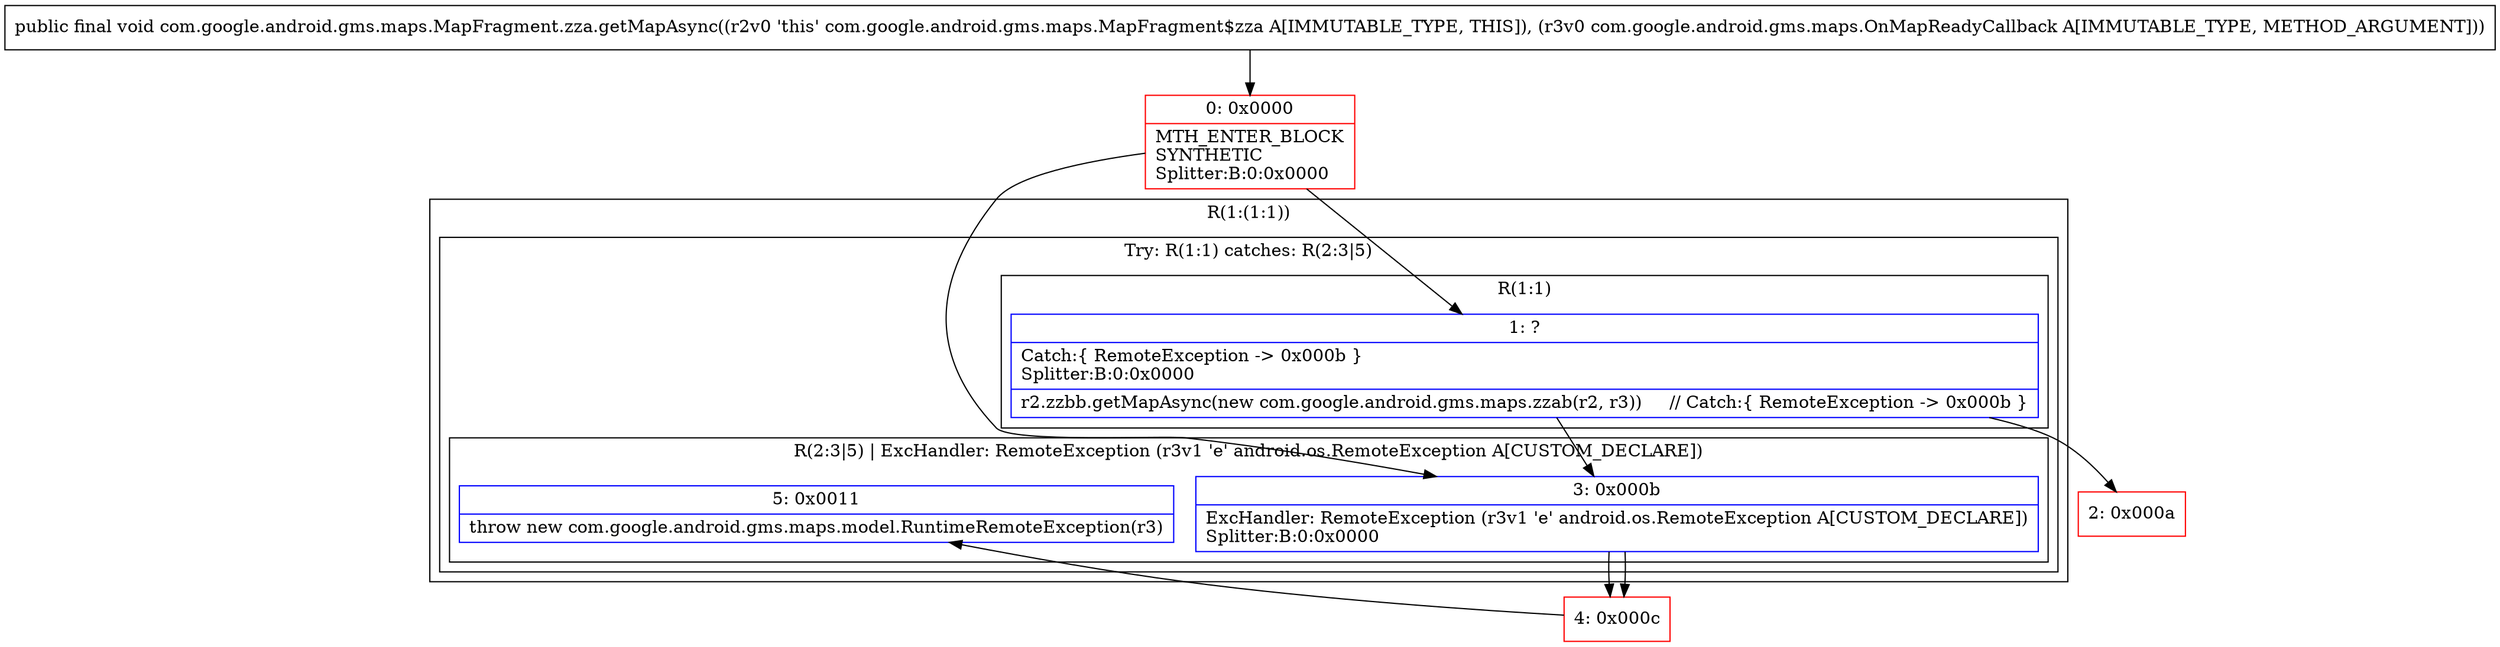 digraph "CFG forcom.google.android.gms.maps.MapFragment.zza.getMapAsync(Lcom\/google\/android\/gms\/maps\/OnMapReadyCallback;)V" {
subgraph cluster_Region_1677960561 {
label = "R(1:(1:1))";
node [shape=record,color=blue];
subgraph cluster_TryCatchRegion_735862714 {
label = "Try: R(1:1) catches: R(2:3|5)";
node [shape=record,color=blue];
subgraph cluster_Region_1418441121 {
label = "R(1:1)";
node [shape=record,color=blue];
Node_1 [shape=record,label="{1\:\ ?|Catch:\{ RemoteException \-\> 0x000b \}\lSplitter:B:0:0x0000\l|r2.zzbb.getMapAsync(new com.google.android.gms.maps.zzab(r2, r3))     \/\/ Catch:\{ RemoteException \-\> 0x000b \}\l}"];
}
subgraph cluster_Region_1164641664 {
label = "R(2:3|5) | ExcHandler: RemoteException (r3v1 'e' android.os.RemoteException A[CUSTOM_DECLARE])\l";
node [shape=record,color=blue];
Node_3 [shape=record,label="{3\:\ 0x000b|ExcHandler: RemoteException (r3v1 'e' android.os.RemoteException A[CUSTOM_DECLARE])\lSplitter:B:0:0x0000\l}"];
Node_5 [shape=record,label="{5\:\ 0x0011|throw new com.google.android.gms.maps.model.RuntimeRemoteException(r3)\l}"];
}
}
}
subgraph cluster_Region_1164641664 {
label = "R(2:3|5) | ExcHandler: RemoteException (r3v1 'e' android.os.RemoteException A[CUSTOM_DECLARE])\l";
node [shape=record,color=blue];
Node_3 [shape=record,label="{3\:\ 0x000b|ExcHandler: RemoteException (r3v1 'e' android.os.RemoteException A[CUSTOM_DECLARE])\lSplitter:B:0:0x0000\l}"];
Node_5 [shape=record,label="{5\:\ 0x0011|throw new com.google.android.gms.maps.model.RuntimeRemoteException(r3)\l}"];
}
Node_0 [shape=record,color=red,label="{0\:\ 0x0000|MTH_ENTER_BLOCK\lSYNTHETIC\lSplitter:B:0:0x0000\l}"];
Node_2 [shape=record,color=red,label="{2\:\ 0x000a}"];
Node_4 [shape=record,color=red,label="{4\:\ 0x000c}"];
MethodNode[shape=record,label="{public final void com.google.android.gms.maps.MapFragment.zza.getMapAsync((r2v0 'this' com.google.android.gms.maps.MapFragment$zza A[IMMUTABLE_TYPE, THIS]), (r3v0 com.google.android.gms.maps.OnMapReadyCallback A[IMMUTABLE_TYPE, METHOD_ARGUMENT])) }"];
MethodNode -> Node_0;
Node_1 -> Node_2;
Node_1 -> Node_3;
Node_3 -> Node_4;
Node_3 -> Node_4;
Node_0 -> Node_1;
Node_0 -> Node_3;
Node_4 -> Node_5;
}


